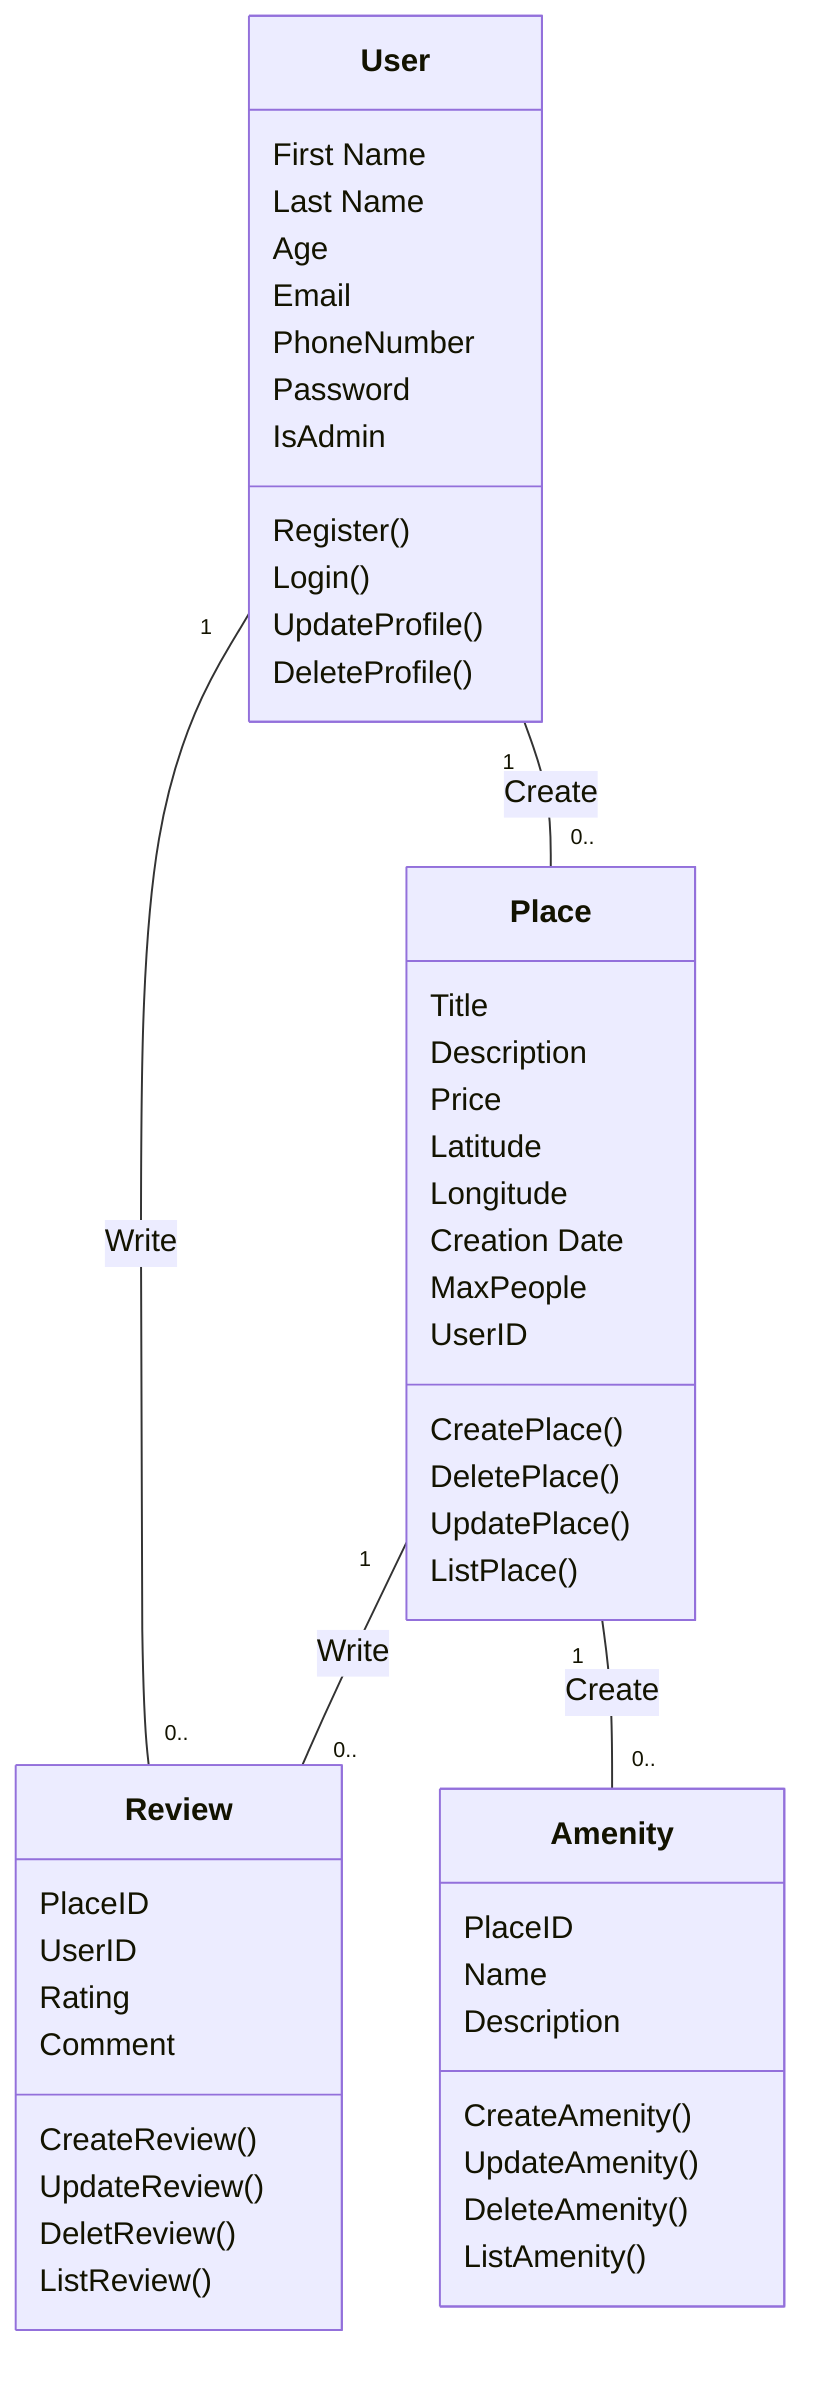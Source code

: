classDiagram
class User {
    First Name
    Last Name
    Age
    Email
    PhoneNumber
    Password
    IsAdmin
    Register()
    Login()
    UpdateProfile()
    DeleteProfile()
}
class Place {
    Title
    Description
    Price
    Latitude
    Longitude
    Creation Date
    MaxPeople
    UserID
    CreatePlace()
    DeletePlace()
    UpdatePlace()
    ListPlace()
}
class Review {
    PlaceID
    UserID
    Rating
    Comment
    CreateReview()
    UpdateReview()
    DeletReview()
    ListReview()
}
class Amenity {
    PlaceID
    Name
    Description
    CreateAmenity()
    UpdateAmenity()
    DeleteAmenity()
    ListAmenity()
}
User "1" -- "0.." Review: Write
User "1" -- "0.." Place: Create
Place "1" -- "0.." Amenity: Create
Place "1" -- "0.." Review: Write